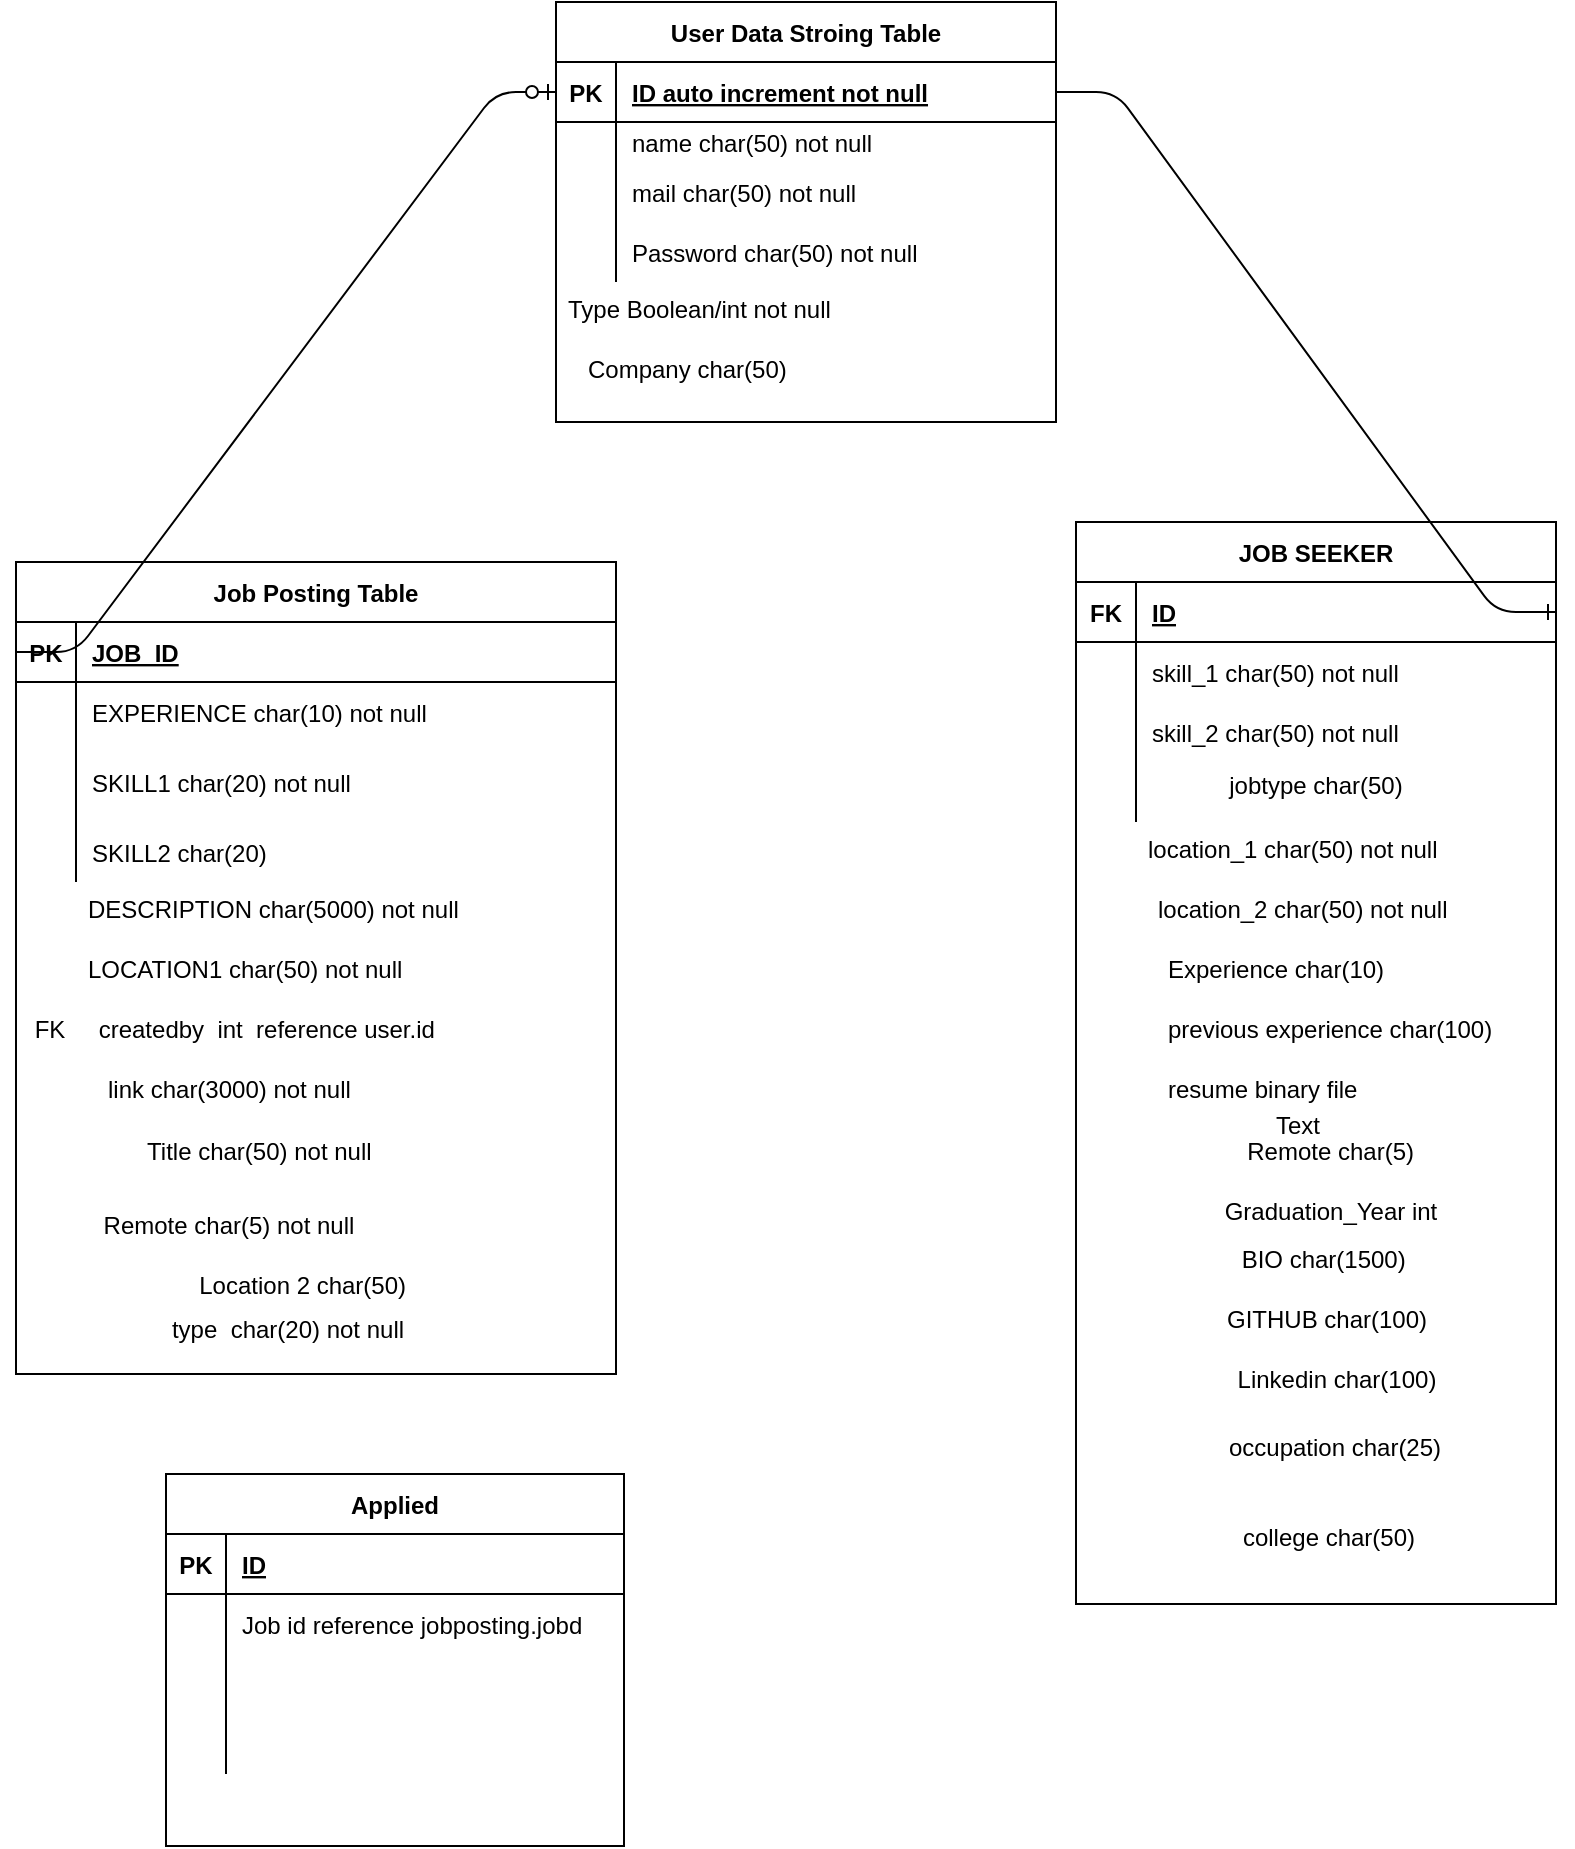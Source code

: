 <mxfile version="15.5.4" type="embed"><diagram id="R2lEEEUBdFMjLlhIrx00" name="Page-1"><mxGraphModel dx="714" dy="520" grid="0" gridSize="10" guides="1" tooltips="1" connect="1" arrows="1" fold="1" page="1" pageScale="1" pageWidth="850" pageHeight="1100" math="0" shadow="0" extFonts="Permanent Marker^https://fonts.googleapis.com/css?family=Permanent+Marker"><root><mxCell id="0"/><mxCell id="1" parent="0"/><mxCell id="5YabajlBHiJwCQle8Eve-1" value="User Data Stroing Table" style="shape=table;startSize=30;container=1;collapsible=1;childLayout=tableLayout;fixedRows=1;rowLines=0;fontStyle=1;align=center;resizeLast=1;" parent="1" vertex="1"><mxGeometry x="300" y="40" width="250" height="210" as="geometry"/></mxCell><mxCell id="5YabajlBHiJwCQle8Eve-2" value="" style="shape=partialRectangle;collapsible=0;dropTarget=0;pointerEvents=0;fillColor=none;top=0;left=0;bottom=1;right=0;points=[[0,0.5],[1,0.5]];portConstraint=eastwest;" parent="5YabajlBHiJwCQle8Eve-1" vertex="1"><mxGeometry y="30" width="250" height="30" as="geometry"/></mxCell><mxCell id="5YabajlBHiJwCQle8Eve-3" value="PK" style="shape=partialRectangle;connectable=0;fillColor=none;top=0;left=0;bottom=0;right=0;fontStyle=1;overflow=hidden;" parent="5YabajlBHiJwCQle8Eve-2" vertex="1"><mxGeometry width="30" height="30" as="geometry"/></mxCell><mxCell id="5YabajlBHiJwCQle8Eve-4" value="ID auto increment not null" style="shape=partialRectangle;connectable=0;fillColor=none;top=0;left=0;bottom=0;right=0;align=left;spacingLeft=6;fontStyle=5;overflow=hidden;" parent="5YabajlBHiJwCQle8Eve-2" vertex="1"><mxGeometry x="30" width="220" height="30" as="geometry"/></mxCell><mxCell id="5YabajlBHiJwCQle8Eve-5" value="" style="shape=partialRectangle;collapsible=0;dropTarget=0;pointerEvents=0;fillColor=none;top=0;left=0;bottom=0;right=0;points=[[0,0.5],[1,0.5]];portConstraint=eastwest;" parent="5YabajlBHiJwCQle8Eve-1" vertex="1"><mxGeometry y="60" width="250" height="20" as="geometry"/></mxCell><mxCell id="5YabajlBHiJwCQle8Eve-6" value="" style="shape=partialRectangle;connectable=0;fillColor=none;top=0;left=0;bottom=0;right=0;editable=1;overflow=hidden;" parent="5YabajlBHiJwCQle8Eve-5" vertex="1"><mxGeometry width="30" height="20" as="geometry"/></mxCell><mxCell id="5YabajlBHiJwCQle8Eve-7" value="name char(50) not null" style="shape=partialRectangle;connectable=0;fillColor=none;top=0;left=0;bottom=0;right=0;align=left;spacingLeft=6;overflow=hidden;" parent="5YabajlBHiJwCQle8Eve-5" vertex="1"><mxGeometry x="30" width="220" height="20" as="geometry"/></mxCell><mxCell id="5YabajlBHiJwCQle8Eve-8" value="" style="shape=partialRectangle;collapsible=0;dropTarget=0;pointerEvents=0;fillColor=none;top=0;left=0;bottom=0;right=0;points=[[0,0.5],[1,0.5]];portConstraint=eastwest;" parent="5YabajlBHiJwCQle8Eve-1" vertex="1"><mxGeometry y="80" width="250" height="30" as="geometry"/></mxCell><mxCell id="5YabajlBHiJwCQle8Eve-9" value="" style="shape=partialRectangle;connectable=0;fillColor=none;top=0;left=0;bottom=0;right=0;editable=1;overflow=hidden;" parent="5YabajlBHiJwCQle8Eve-8" vertex="1"><mxGeometry width="30" height="30" as="geometry"/></mxCell><mxCell id="5YabajlBHiJwCQle8Eve-10" value="mail char(50) not null" style="shape=partialRectangle;connectable=0;fillColor=none;top=0;left=0;bottom=0;right=0;align=left;spacingLeft=6;overflow=hidden;" parent="5YabajlBHiJwCQle8Eve-8" vertex="1"><mxGeometry x="30" width="220" height="30" as="geometry"/></mxCell><mxCell id="5YabajlBHiJwCQle8Eve-11" value="" style="shape=partialRectangle;collapsible=0;dropTarget=0;pointerEvents=0;fillColor=none;top=0;left=0;bottom=0;right=0;points=[[0,0.5],[1,0.5]];portConstraint=eastwest;" parent="5YabajlBHiJwCQle8Eve-1" vertex="1"><mxGeometry y="110" width="250" height="30" as="geometry"/></mxCell><mxCell id="5YabajlBHiJwCQle8Eve-12" value="" style="shape=partialRectangle;connectable=0;fillColor=none;top=0;left=0;bottom=0;right=0;editable=1;overflow=hidden;" parent="5YabajlBHiJwCQle8Eve-11" vertex="1"><mxGeometry width="30" height="30" as="geometry"/></mxCell><mxCell id="5YabajlBHiJwCQle8Eve-13" value="Password char(50) not null" style="shape=partialRectangle;connectable=0;fillColor=none;top=0;left=0;bottom=0;right=0;align=left;spacingLeft=6;overflow=hidden;" parent="5YabajlBHiJwCQle8Eve-11" vertex="1"><mxGeometry x="30" width="220" height="30" as="geometry"/></mxCell><mxCell id="5YabajlBHiJwCQle8Eve-14" value="Type Boolean/int not null" style="text;strokeColor=none;fillColor=none;spacingLeft=4;spacingRight=4;overflow=hidden;rotatable=0;points=[[0,0.5],[1,0.5]];portConstraint=eastwest;fontSize=12;" parent="1" vertex="1"><mxGeometry x="300" y="180" width="190" height="30" as="geometry"/></mxCell><mxCell id="5YabajlBHiJwCQle8Eve-15" value="Company char(50)" style="text;strokeColor=none;fillColor=none;spacingLeft=4;spacingRight=4;overflow=hidden;rotatable=0;points=[[0,0.5],[1,0.5]];portConstraint=eastwest;fontSize=12;" parent="1" vertex="1"><mxGeometry x="310" y="210" width="150" height="30" as="geometry"/></mxCell><mxCell id="5YabajlBHiJwCQle8Eve-16" value="JOB SEEKER" style="shape=table;startSize=30;container=1;collapsible=1;childLayout=tableLayout;fixedRows=1;rowLines=0;fontStyle=1;align=center;resizeLast=1;" parent="1" vertex="1"><mxGeometry x="560" y="300" width="240" height="541" as="geometry"/></mxCell><mxCell id="5YabajlBHiJwCQle8Eve-17" value="" style="shape=partialRectangle;collapsible=0;dropTarget=0;pointerEvents=0;fillColor=none;top=0;left=0;bottom=1;right=0;points=[[0,0.5],[1,0.5]];portConstraint=eastwest;" parent="5YabajlBHiJwCQle8Eve-16" vertex="1"><mxGeometry y="30" width="240" height="30" as="geometry"/></mxCell><mxCell id="5YabajlBHiJwCQle8Eve-18" value="FK" style="shape=partialRectangle;connectable=0;fillColor=none;top=0;left=0;bottom=0;right=0;fontStyle=1;overflow=hidden;" parent="5YabajlBHiJwCQle8Eve-17" vertex="1"><mxGeometry width="30" height="30" as="geometry"><mxRectangle width="30" height="30" as="alternateBounds"/></mxGeometry></mxCell><mxCell id="5YabajlBHiJwCQle8Eve-19" value="ID" style="shape=partialRectangle;connectable=0;fillColor=none;top=0;left=0;bottom=0;right=0;align=left;spacingLeft=6;fontStyle=5;overflow=hidden;" parent="5YabajlBHiJwCQle8Eve-17" vertex="1"><mxGeometry x="30" width="210" height="30" as="geometry"><mxRectangle width="210" height="30" as="alternateBounds"/></mxGeometry></mxCell><mxCell id="5YabajlBHiJwCQle8Eve-20" value="" style="shape=partialRectangle;collapsible=0;dropTarget=0;pointerEvents=0;fillColor=none;top=0;left=0;bottom=0;right=0;points=[[0,0.5],[1,0.5]];portConstraint=eastwest;" parent="5YabajlBHiJwCQle8Eve-16" vertex="1"><mxGeometry y="60" width="240" height="30" as="geometry"/></mxCell><mxCell id="5YabajlBHiJwCQle8Eve-21" value="" style="shape=partialRectangle;connectable=0;fillColor=none;top=0;left=0;bottom=0;right=0;editable=1;overflow=hidden;" parent="5YabajlBHiJwCQle8Eve-20" vertex="1"><mxGeometry width="30" height="30" as="geometry"><mxRectangle width="30" height="30" as="alternateBounds"/></mxGeometry></mxCell><mxCell id="5YabajlBHiJwCQle8Eve-22" value="skill_1 char(50) not null" style="shape=partialRectangle;connectable=0;fillColor=none;top=0;left=0;bottom=0;right=0;align=left;spacingLeft=6;overflow=hidden;" parent="5YabajlBHiJwCQle8Eve-20" vertex="1"><mxGeometry x="30" width="210" height="30" as="geometry"><mxRectangle width="210" height="30" as="alternateBounds"/></mxGeometry></mxCell><mxCell id="5YabajlBHiJwCQle8Eve-23" value="" style="shape=partialRectangle;collapsible=0;dropTarget=0;pointerEvents=0;fillColor=none;top=0;left=0;bottom=0;right=0;points=[[0,0.5],[1,0.5]];portConstraint=eastwest;" parent="5YabajlBHiJwCQle8Eve-16" vertex="1"><mxGeometry y="90" width="240" height="30" as="geometry"/></mxCell><mxCell id="5YabajlBHiJwCQle8Eve-24" value="" style="shape=partialRectangle;connectable=0;fillColor=none;top=0;left=0;bottom=0;right=0;editable=1;overflow=hidden;" parent="5YabajlBHiJwCQle8Eve-23" vertex="1"><mxGeometry width="30" height="30" as="geometry"><mxRectangle width="30" height="30" as="alternateBounds"/></mxGeometry></mxCell><mxCell id="5YabajlBHiJwCQle8Eve-25" value="skill_2 char(50) not null" style="shape=partialRectangle;connectable=0;fillColor=none;top=0;left=0;bottom=0;right=0;align=left;spacingLeft=6;overflow=hidden;" parent="5YabajlBHiJwCQle8Eve-23" vertex="1"><mxGeometry x="30" width="210" height="30" as="geometry"><mxRectangle width="210" height="30" as="alternateBounds"/></mxGeometry></mxCell><mxCell id="5YabajlBHiJwCQle8Eve-26" value="" style="shape=partialRectangle;collapsible=0;dropTarget=0;pointerEvents=0;fillColor=none;top=0;left=0;bottom=0;right=0;points=[[0,0.5],[1,0.5]];portConstraint=eastwest;" parent="5YabajlBHiJwCQle8Eve-16" vertex="1"><mxGeometry y="120" width="240" height="30" as="geometry"/></mxCell><mxCell id="5YabajlBHiJwCQle8Eve-27" value="" style="shape=partialRectangle;connectable=0;fillColor=none;top=0;left=0;bottom=0;right=0;editable=1;overflow=hidden;" parent="5YabajlBHiJwCQle8Eve-26" vertex="1"><mxGeometry width="30" height="30" as="geometry"><mxRectangle width="30" height="30" as="alternateBounds"/></mxGeometry></mxCell><mxCell id="5YabajlBHiJwCQle8Eve-28" value="" style="shape=partialRectangle;connectable=0;fillColor=none;top=0;left=0;bottom=0;right=0;align=left;spacingLeft=6;overflow=hidden;" parent="5YabajlBHiJwCQle8Eve-26" vertex="1"><mxGeometry x="30" width="210" height="30" as="geometry"><mxRectangle width="210" height="30" as="alternateBounds"/></mxGeometry></mxCell><mxCell id="5YabajlBHiJwCQle8Eve-29" value="" style="edgeStyle=entityRelationEdgeStyle;fontSize=12;html=1;endArrow=ERone;endFill=1;exitX=1;exitY=0.5;exitDx=0;exitDy=0;entryX=1;entryY=0.5;entryDx=0;entryDy=0;" parent="1" source="5YabajlBHiJwCQle8Eve-2" target="5YabajlBHiJwCQle8Eve-17" edge="1"><mxGeometry width="100" height="100" relative="1" as="geometry"><mxPoint x="370" y="340" as="sourcePoint"/><mxPoint x="470" y="240" as="targetPoint"/></mxGeometry></mxCell><mxCell id="5YabajlBHiJwCQle8Eve-31" value="location_1 char(50) not null" style="text;strokeColor=none;fillColor=none;spacingLeft=4;spacingRight=4;overflow=hidden;rotatable=0;points=[[0,0.5],[1,0.5]];portConstraint=eastwest;fontSize=12;" parent="1" vertex="1"><mxGeometry x="590" y="450" width="160" height="30" as="geometry"/></mxCell><mxCell id="5YabajlBHiJwCQle8Eve-33" value="location_2 char(50) not null" style="text;strokeColor=none;fillColor=none;spacingLeft=4;spacingRight=4;overflow=hidden;rotatable=0;points=[[0,0.5],[1,0.5]];portConstraint=eastwest;fontSize=12;" parent="1" vertex="1"><mxGeometry x="595" y="480" width="165" height="30" as="geometry"/></mxCell><mxCell id="5YabajlBHiJwCQle8Eve-34" value="Experience char(10) " style="text;strokeColor=none;fillColor=none;spacingLeft=4;spacingRight=4;overflow=hidden;rotatable=0;points=[[0,0.5],[1,0.5]];portConstraint=eastwest;fontSize=12;" parent="1" vertex="1"><mxGeometry x="600" y="510" width="150" height="30" as="geometry"/></mxCell><mxCell id="5YabajlBHiJwCQle8Eve-35" value="previous experience char(100)" style="text;strokeColor=none;fillColor=none;spacingLeft=4;spacingRight=4;overflow=hidden;rotatable=0;points=[[0,0.5],[1,0.5]];portConstraint=eastwest;fontSize=12;" parent="1" vertex="1"><mxGeometry x="600" y="540" width="180" height="30" as="geometry"/></mxCell><mxCell id="5YabajlBHiJwCQle8Eve-36" value="resume binary file" style="text;strokeColor=none;fillColor=none;spacingLeft=4;spacingRight=4;overflow=hidden;rotatable=0;points=[[0,0.5],[1,0.5]];portConstraint=eastwest;fontSize=12;" parent="1" vertex="1"><mxGeometry x="600" y="570" width="170" height="30" as="geometry"/></mxCell><mxCell id="5YabajlBHiJwCQle8Eve-51" value="Job Posting Table" style="shape=table;startSize=30;container=1;collapsible=1;childLayout=tableLayout;fixedRows=1;rowLines=0;fontStyle=1;align=center;resizeLast=1;" parent="1" vertex="1"><mxGeometry x="30" y="320" width="300" height="406" as="geometry"/></mxCell><mxCell id="5YabajlBHiJwCQle8Eve-52" value="" style="shape=partialRectangle;collapsible=0;dropTarget=0;pointerEvents=0;fillColor=none;top=0;left=0;bottom=1;right=0;points=[[0,0.5],[1,0.5]];portConstraint=eastwest;" parent="5YabajlBHiJwCQle8Eve-51" vertex="1"><mxGeometry y="30" width="300" height="30" as="geometry"/></mxCell><mxCell id="5YabajlBHiJwCQle8Eve-53" value="PK" style="shape=partialRectangle;connectable=0;fillColor=none;top=0;left=0;bottom=0;right=0;fontStyle=1;overflow=hidden;" parent="5YabajlBHiJwCQle8Eve-52" vertex="1"><mxGeometry width="30" height="30" as="geometry"><mxRectangle width="30" height="30" as="alternateBounds"/></mxGeometry></mxCell><mxCell id="5YabajlBHiJwCQle8Eve-54" value="JOB_ID" style="shape=partialRectangle;connectable=0;fillColor=none;top=0;left=0;bottom=0;right=0;align=left;spacingLeft=6;fontStyle=5;overflow=hidden;" parent="5YabajlBHiJwCQle8Eve-52" vertex="1"><mxGeometry x="30" width="270" height="30" as="geometry"><mxRectangle width="270" height="30" as="alternateBounds"/></mxGeometry></mxCell><mxCell id="5YabajlBHiJwCQle8Eve-55" value="" style="shape=partialRectangle;collapsible=0;dropTarget=0;pointerEvents=0;fillColor=none;top=0;left=0;bottom=0;right=0;points=[[0,0.5],[1,0.5]];portConstraint=eastwest;" parent="5YabajlBHiJwCQle8Eve-51" vertex="1"><mxGeometry y="60" width="300" height="30" as="geometry"/></mxCell><mxCell id="5YabajlBHiJwCQle8Eve-56" value="" style="shape=partialRectangle;connectable=0;fillColor=none;top=0;left=0;bottom=0;right=0;editable=1;overflow=hidden;" parent="5YabajlBHiJwCQle8Eve-55" vertex="1"><mxGeometry width="30" height="30" as="geometry"><mxRectangle width="30" height="30" as="alternateBounds"/></mxGeometry></mxCell><mxCell id="5YabajlBHiJwCQle8Eve-57" value="EXPERIENCE char(10) not null" style="shape=partialRectangle;connectable=0;fillColor=none;top=0;left=0;bottom=0;right=0;align=left;spacingLeft=6;overflow=hidden;" parent="5YabajlBHiJwCQle8Eve-55" vertex="1"><mxGeometry x="30" width="270" height="30" as="geometry"><mxRectangle width="270" height="30" as="alternateBounds"/></mxGeometry></mxCell><mxCell id="5YabajlBHiJwCQle8Eve-58" value="" style="shape=partialRectangle;collapsible=0;dropTarget=0;pointerEvents=0;fillColor=none;top=0;left=0;bottom=0;right=0;points=[[0,0.5],[1,0.5]];portConstraint=eastwest;" parent="5YabajlBHiJwCQle8Eve-51" vertex="1"><mxGeometry y="90" width="300" height="40" as="geometry"/></mxCell><mxCell id="5YabajlBHiJwCQle8Eve-59" value="" style="shape=partialRectangle;connectable=0;fillColor=none;top=0;left=0;bottom=0;right=0;editable=1;overflow=hidden;" parent="5YabajlBHiJwCQle8Eve-58" vertex="1"><mxGeometry width="30" height="40" as="geometry"><mxRectangle width="30" height="40" as="alternateBounds"/></mxGeometry></mxCell><mxCell id="5YabajlBHiJwCQle8Eve-60" value="SKILL1 char(20) not null" style="shape=partialRectangle;connectable=0;fillColor=none;top=0;left=0;bottom=0;right=0;align=left;spacingLeft=6;overflow=hidden;" parent="5YabajlBHiJwCQle8Eve-58" vertex="1"><mxGeometry x="30" width="270" height="40" as="geometry"><mxRectangle width="270" height="40" as="alternateBounds"/></mxGeometry></mxCell><mxCell id="5YabajlBHiJwCQle8Eve-61" value="" style="shape=partialRectangle;collapsible=0;dropTarget=0;pointerEvents=0;fillColor=none;top=0;left=0;bottom=0;right=0;points=[[0,0.5],[1,0.5]];portConstraint=eastwest;" parent="5YabajlBHiJwCQle8Eve-51" vertex="1"><mxGeometry y="130" width="300" height="30" as="geometry"/></mxCell><mxCell id="5YabajlBHiJwCQle8Eve-62" value="" style="shape=partialRectangle;connectable=0;fillColor=none;top=0;left=0;bottom=0;right=0;editable=1;overflow=hidden;" parent="5YabajlBHiJwCQle8Eve-61" vertex="1"><mxGeometry width="30" height="30" as="geometry"><mxRectangle width="30" height="30" as="alternateBounds"/></mxGeometry></mxCell><mxCell id="5YabajlBHiJwCQle8Eve-63" value="SKILL2 char(20) " style="shape=partialRectangle;connectable=0;fillColor=none;top=0;left=0;bottom=0;right=0;align=left;spacingLeft=6;overflow=hidden;" parent="5YabajlBHiJwCQle8Eve-61" vertex="1"><mxGeometry x="30" width="270" height="30" as="geometry"><mxRectangle width="270" height="30" as="alternateBounds"/></mxGeometry></mxCell><mxCell id="5YabajlBHiJwCQle8Eve-64" value="" style="edgeStyle=entityRelationEdgeStyle;fontSize=12;html=1;endArrow=ERzeroToOne;endFill=1;exitX=0;exitY=0.5;exitDx=0;exitDy=0;entryX=0;entryY=0.5;entryDx=0;entryDy=0;" parent="1" source="5YabajlBHiJwCQle8Eve-52" target="5YabajlBHiJwCQle8Eve-2" edge="1"><mxGeometry width="100" height="100" relative="1" as="geometry"><mxPoint x="150" y="190" as="sourcePoint"/><mxPoint x="250" y="90" as="targetPoint"/></mxGeometry></mxCell><mxCell id="5YabajlBHiJwCQle8Eve-68" value="DESCRIPTION char(5000) not null" style="text;strokeColor=none;fillColor=none;spacingLeft=4;spacingRight=4;overflow=hidden;rotatable=0;points=[[0,0.5],[1,0.5]];portConstraint=eastwest;fontSize=12;" parent="1" vertex="1"><mxGeometry x="60" y="480" width="240" height="30" as="geometry"/></mxCell><mxCell id="5YabajlBHiJwCQle8Eve-69" value="LOCATION1 char(50) not null" style="text;strokeColor=none;fillColor=none;spacingLeft=4;spacingRight=4;overflow=hidden;rotatable=0;points=[[0,0.5],[1,0.5]];portConstraint=eastwest;fontSize=12;" parent="1" vertex="1"><mxGeometry x="60" y="510" width="230" height="30" as="geometry"/></mxCell><mxCell id="5YabajlBHiJwCQle8Eve-70" value=" FK     createdby  int  reference user.id" style="text;strokeColor=none;fillColor=none;spacingLeft=4;spacingRight=4;overflow=hidden;rotatable=0;points=[[0,0.5],[1,0.5]];portConstraint=eastwest;fontSize=12;" parent="1" vertex="1"><mxGeometry x="30" y="540" width="290" height="30" as="geometry"/></mxCell><mxCell id="5YabajlBHiJwCQle8Eve-71" value="link char(3000) not null" style="text;strokeColor=none;fillColor=none;spacingLeft=4;spacingRight=4;overflow=hidden;rotatable=0;points=[[0,0.5],[1,0.5]];portConstraint=eastwest;fontSize=12;" parent="1" vertex="1"><mxGeometry x="70" y="570" width="240" height="30" as="geometry"/></mxCell><mxCell id="2" value="&amp;nbsp;Title char(50) not null" style="text;html=1;strokeColor=none;fillColor=none;align=center;verticalAlign=middle;whiteSpace=wrap;rounded=0;" parent="1" vertex="1"><mxGeometry x="65" y="600" width="170" height="30" as="geometry"/></mxCell><mxCell id="3" value="Remote char(5) not null" style="text;html=1;strokeColor=none;fillColor=none;align=center;verticalAlign=middle;whiteSpace=wrap;rounded=0;" parent="1" vertex="1"><mxGeometry x="30" y="637" width="213" height="30" as="geometry"/></mxCell><mxCell id="4" value="Location 2 char(50)&amp;nbsp;" style="text;html=1;strokeColor=none;fillColor=none;align=center;verticalAlign=middle;whiteSpace=wrap;rounded=0;" parent="1" vertex="1"><mxGeometry x="68" y="667" width="214" height="30" as="geometry"/></mxCell><mxCell id="5" value="type&amp;nbsp; char(20) not null" style="text;html=1;strokeColor=none;fillColor=none;align=center;verticalAlign=middle;whiteSpace=wrap;rounded=0;" parent="1" vertex="1"><mxGeometry x="74" y="689" width="184" height="30" as="geometry"/></mxCell><mxCell id="6" value="Remote char(5)&amp;nbsp;" style="text;html=1;strokeColor=none;fillColor=none;align=center;verticalAlign=middle;whiteSpace=wrap;rounded=0;" parent="1" vertex="1"><mxGeometry x="600" y="600" width="178" height="30" as="geometry"/></mxCell><mxCell id="7" value="Graduation_Year int" style="text;html=1;strokeColor=none;fillColor=none;align=center;verticalAlign=middle;whiteSpace=wrap;rounded=0;" parent="1" vertex="1"><mxGeometry x="598" y="630" width="179" height="30" as="geometry"/></mxCell><mxCell id="8" value="BIO char(1500)&amp;nbsp;" style="text;html=1;strokeColor=none;fillColor=none;align=center;verticalAlign=middle;whiteSpace=wrap;rounded=0;" parent="1" vertex="1"><mxGeometry x="598" y="654" width="175" height="30" as="geometry"/></mxCell><mxCell id="9" value="GITHUB char(100)" style="text;html=1;strokeColor=none;fillColor=none;align=center;verticalAlign=middle;whiteSpace=wrap;rounded=0;" parent="1" vertex="1"><mxGeometry x="600" y="684" width="171" height="30" as="geometry"/></mxCell><mxCell id="10" value="Linkedin char(100)" style="text;html=1;strokeColor=none;fillColor=none;align=center;verticalAlign=middle;whiteSpace=wrap;rounded=0;" parent="1" vertex="1"><mxGeometry x="605" y="714" width="171" height="30" as="geometry"/></mxCell><mxCell id="11" value="jobtype char(50)" style="text;html=1;strokeColor=none;fillColor=none;align=center;verticalAlign=middle;whiteSpace=wrap;rounded=0;" parent="1" vertex="1"><mxGeometry x="617" y="417" width="126" height="30" as="geometry"/></mxCell><mxCell id="13" value="Text" style="text;html=1;strokeColor=none;fillColor=none;align=center;verticalAlign=middle;whiteSpace=wrap;rounded=0;" parent="1" vertex="1"><mxGeometry x="641" y="587" width="60" height="30" as="geometry"/></mxCell><mxCell id="14" value="occupation char(25)" style="text;html=1;strokeColor=none;fillColor=none;align=center;verticalAlign=middle;whiteSpace=wrap;rounded=0;" parent="1" vertex="1"><mxGeometry x="608" y="748" width="163" height="30" as="geometry"/></mxCell><mxCell id="15" value="college char(50)" style="text;html=1;strokeColor=none;fillColor=none;align=center;verticalAlign=middle;whiteSpace=wrap;rounded=0;" parent="1" vertex="1"><mxGeometry x="605" y="793" width="163" height="30" as="geometry"/></mxCell><mxCell id="16" value="Applied" style="shape=table;startSize=30;container=1;collapsible=1;childLayout=tableLayout;fixedRows=1;rowLines=0;fontStyle=1;align=center;resizeLast=1;" vertex="1" parent="1"><mxGeometry x="105" y="776" width="229" height="186" as="geometry"/></mxCell><mxCell id="17" value="" style="shape=partialRectangle;collapsible=0;dropTarget=0;pointerEvents=0;fillColor=none;top=0;left=0;bottom=1;right=0;points=[[0,0.5],[1,0.5]];portConstraint=eastwest;" vertex="1" parent="16"><mxGeometry y="30" width="229" height="30" as="geometry"/></mxCell><mxCell id="18" value="PK" style="shape=partialRectangle;connectable=0;fillColor=none;top=0;left=0;bottom=0;right=0;fontStyle=1;overflow=hidden;" vertex="1" parent="17"><mxGeometry width="30" height="30" as="geometry"><mxRectangle width="30" height="30" as="alternateBounds"/></mxGeometry></mxCell><mxCell id="19" value="ID" style="shape=partialRectangle;connectable=0;fillColor=none;top=0;left=0;bottom=0;right=0;align=left;spacingLeft=6;fontStyle=5;overflow=hidden;" vertex="1" parent="17"><mxGeometry x="30" width="199" height="30" as="geometry"><mxRectangle width="199" height="30" as="alternateBounds"/></mxGeometry></mxCell><mxCell id="20" value="" style="shape=partialRectangle;collapsible=0;dropTarget=0;pointerEvents=0;fillColor=none;top=0;left=0;bottom=0;right=0;points=[[0,0.5],[1,0.5]];portConstraint=eastwest;" vertex="1" parent="16"><mxGeometry y="60" width="229" height="30" as="geometry"/></mxCell><mxCell id="21" value="" style="shape=partialRectangle;connectable=0;fillColor=none;top=0;left=0;bottom=0;right=0;editable=1;overflow=hidden;" vertex="1" parent="20"><mxGeometry width="30" height="30" as="geometry"><mxRectangle width="30" height="30" as="alternateBounds"/></mxGeometry></mxCell><mxCell id="22" value="Job id reference jobposting.jobd" style="shape=partialRectangle;connectable=0;fillColor=none;top=0;left=0;bottom=0;right=0;align=left;spacingLeft=6;overflow=hidden;" vertex="1" parent="20"><mxGeometry x="30" width="199" height="30" as="geometry"><mxRectangle width="199" height="30" as="alternateBounds"/></mxGeometry></mxCell><mxCell id="23" value="" style="shape=partialRectangle;collapsible=0;dropTarget=0;pointerEvents=0;fillColor=none;top=0;left=0;bottom=0;right=0;points=[[0,0.5],[1,0.5]];portConstraint=eastwest;" vertex="1" parent="16"><mxGeometry y="90" width="229" height="30" as="geometry"/></mxCell><mxCell id="24" value="" style="shape=partialRectangle;connectable=0;fillColor=none;top=0;left=0;bottom=0;right=0;editable=1;overflow=hidden;" vertex="1" parent="23"><mxGeometry width="30" height="30" as="geometry"><mxRectangle width="30" height="30" as="alternateBounds"/></mxGeometry></mxCell><mxCell id="25" value="" style="shape=partialRectangle;connectable=0;fillColor=none;top=0;left=0;bottom=0;right=0;align=left;spacingLeft=6;overflow=hidden;" vertex="1" parent="23"><mxGeometry x="30" width="199" height="30" as="geometry"><mxRectangle width="199" height="30" as="alternateBounds"/></mxGeometry></mxCell><mxCell id="26" value="" style="shape=partialRectangle;collapsible=0;dropTarget=0;pointerEvents=0;fillColor=none;top=0;left=0;bottom=0;right=0;points=[[0,0.5],[1,0.5]];portConstraint=eastwest;" vertex="1" parent="16"><mxGeometry y="120" width="229" height="30" as="geometry"/></mxCell><mxCell id="27" value="" style="shape=partialRectangle;connectable=0;fillColor=none;top=0;left=0;bottom=0;right=0;editable=1;overflow=hidden;" vertex="1" parent="26"><mxGeometry width="30" height="30" as="geometry"><mxRectangle width="30" height="30" as="alternateBounds"/></mxGeometry></mxCell><mxCell id="28" value="" style="shape=partialRectangle;connectable=0;fillColor=none;top=0;left=0;bottom=0;right=0;align=left;spacingLeft=6;overflow=hidden;" vertex="1" parent="26"><mxGeometry x="30" width="199" height="30" as="geometry"><mxRectangle width="199" height="30" as="alternateBounds"/></mxGeometry></mxCell></root></mxGraphModel></diagram></mxfile>